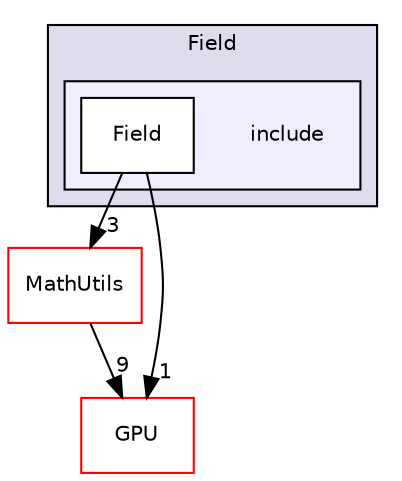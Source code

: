 digraph "/home/travis/build/AliceO2Group/AliceO2/Common/Field/include" {
  bgcolor=transparent;
  compound=true
  node [ fontsize="10", fontname="Helvetica"];
  edge [ labelfontsize="10", labelfontname="Helvetica"];
  subgraph clusterdir_91c9f7c5ec503f33747eecaa76c19aa0 {
    graph [ bgcolor="#ddddee", pencolor="black", label="Field" fontname="Helvetica", fontsize="10", URL="dir_91c9f7c5ec503f33747eecaa76c19aa0.html"]
  subgraph clusterdir_171455a88647a41369173dba8202b4e0 {
    graph [ bgcolor="#eeeeff", pencolor="black", label="" URL="dir_171455a88647a41369173dba8202b4e0.html"];
    dir_171455a88647a41369173dba8202b4e0 [shape=plaintext label="include"];
    dir_caf7403912791a29bd62d03f3f604d10 [shape=box label="Field" color="black" fillcolor="white" style="filled" URL="dir_caf7403912791a29bd62d03f3f604d10.html"];
  }
  }
  dir_1e6fb7e1d286de65f5cad603aaa68769 [shape=box label="MathUtils" color="red" URL="dir_1e6fb7e1d286de65f5cad603aaa68769.html"];
  dir_f511f1e9c03c071966ae594f00bbc5e0 [shape=box label="GPU" color="red" URL="dir_f511f1e9c03c071966ae594f00bbc5e0.html"];
  dir_1e6fb7e1d286de65f5cad603aaa68769->dir_f511f1e9c03c071966ae594f00bbc5e0 [headlabel="9", labeldistance=1.5 headhref="dir_000045_000758.html"];
  dir_caf7403912791a29bd62d03f3f604d10->dir_1e6fb7e1d286de65f5cad603aaa68769 [headlabel="3", labeldistance=1.5 headhref="dir_000042_000045.html"];
  dir_caf7403912791a29bd62d03f3f604d10->dir_f511f1e9c03c071966ae594f00bbc5e0 [headlabel="1", labeldistance=1.5 headhref="dir_000042_000758.html"];
}
